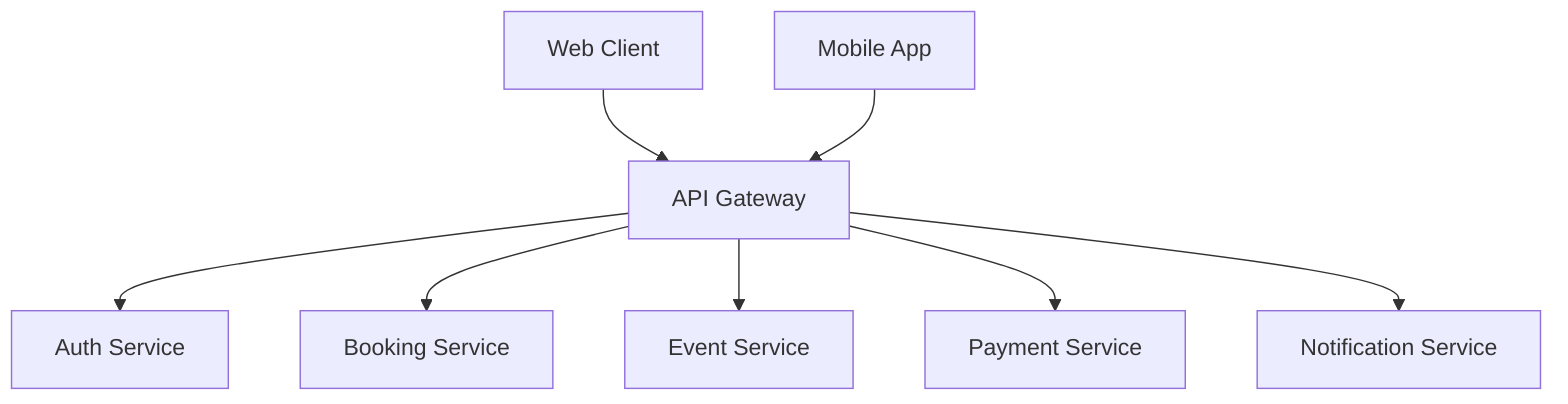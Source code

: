 graph TD
    WEB[Web Client] --> API[API Gateway]
    MOB[Mobile App] --> API
    API --> AUTH[Auth Service]
    API --> BOOK[Booking Service]
    API --> EVENT[Event Service]
    API --> PAYMENT[Payment Service]
    API --> NOTIFY[Notification Service]